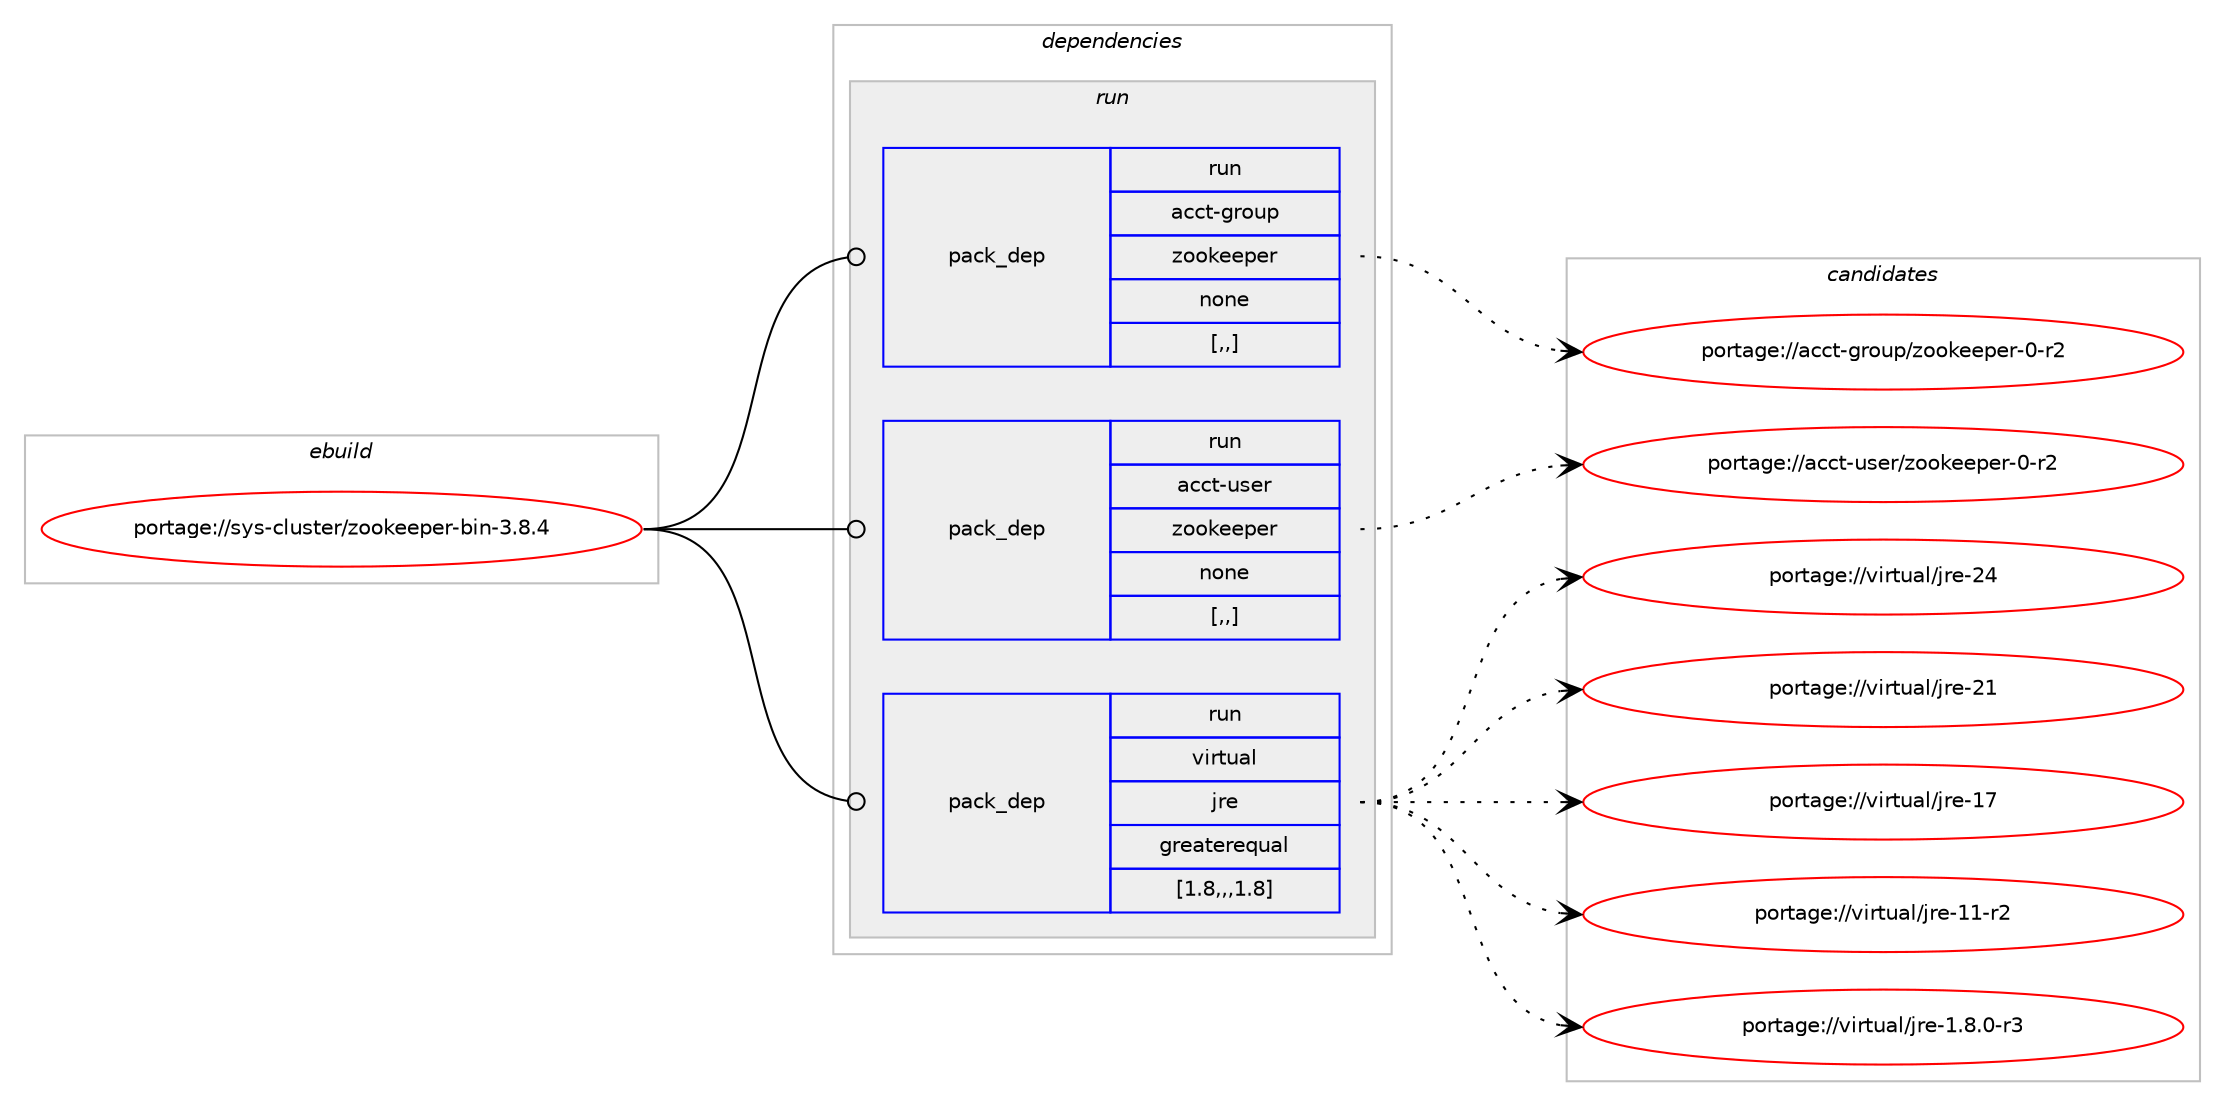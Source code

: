 digraph prolog {

# *************
# Graph options
# *************

newrank=true;
concentrate=true;
compound=true;
graph [rankdir=LR,fontname=Helvetica,fontsize=10,ranksep=1.5];#, ranksep=2.5, nodesep=0.2];
edge  [arrowhead=vee];
node  [fontname=Helvetica,fontsize=10];

# **********
# The ebuild
# **********

subgraph cluster_leftcol {
color=gray;
label=<<i>ebuild</i>>;
id [label="portage://sys-cluster/zookeeper-bin-3.8.4", color=red, width=4, href="../sys-cluster/zookeeper-bin-3.8.4.svg"];
}

# ****************
# The dependencies
# ****************

subgraph cluster_midcol {
color=gray;
label=<<i>dependencies</i>>;
subgraph cluster_compile {
fillcolor="#eeeeee";
style=filled;
label=<<i>compile</i>>;
}
subgraph cluster_compileandrun {
fillcolor="#eeeeee";
style=filled;
label=<<i>compile and run</i>>;
}
subgraph cluster_run {
fillcolor="#eeeeee";
style=filled;
label=<<i>run</i>>;
subgraph pack687379 {
dependency942899 [label=<<TABLE BORDER="0" CELLBORDER="1" CELLSPACING="0" CELLPADDING="4" WIDTH="220"><TR><TD ROWSPAN="6" CELLPADDING="30">pack_dep</TD></TR><TR><TD WIDTH="110">run</TD></TR><TR><TD>acct-group</TD></TR><TR><TD>zookeeper</TD></TR><TR><TD>none</TD></TR><TR><TD>[,,]</TD></TR></TABLE>>, shape=none, color=blue];
}
id:e -> dependency942899:w [weight=20,style="solid",arrowhead="odot"];
subgraph pack687380 {
dependency942900 [label=<<TABLE BORDER="0" CELLBORDER="1" CELLSPACING="0" CELLPADDING="4" WIDTH="220"><TR><TD ROWSPAN="6" CELLPADDING="30">pack_dep</TD></TR><TR><TD WIDTH="110">run</TD></TR><TR><TD>acct-user</TD></TR><TR><TD>zookeeper</TD></TR><TR><TD>none</TD></TR><TR><TD>[,,]</TD></TR></TABLE>>, shape=none, color=blue];
}
id:e -> dependency942900:w [weight=20,style="solid",arrowhead="odot"];
subgraph pack687381 {
dependency942901 [label=<<TABLE BORDER="0" CELLBORDER="1" CELLSPACING="0" CELLPADDING="4" WIDTH="220"><TR><TD ROWSPAN="6" CELLPADDING="30">pack_dep</TD></TR><TR><TD WIDTH="110">run</TD></TR><TR><TD>virtual</TD></TR><TR><TD>jre</TD></TR><TR><TD>greaterequal</TD></TR><TR><TD>[1.8,,,1.8]</TD></TR></TABLE>>, shape=none, color=blue];
}
id:e -> dependency942901:w [weight=20,style="solid",arrowhead="odot"];
}
}

# **************
# The candidates
# **************

subgraph cluster_choices {
rank=same;
color=gray;
label=<<i>candidates</i>>;

subgraph choice687379 {
color=black;
nodesep=1;
choice979999116451031141111171124712211111110710110111210111445484511450 [label="portage://acct-group/zookeeper-0-r2", color=red, width=4,href="../acct-group/zookeeper-0-r2.svg"];
dependency942899:e -> choice979999116451031141111171124712211111110710110111210111445484511450:w [style=dotted,weight="100"];
}
subgraph choice687380 {
color=black;
nodesep=1;
choice979999116451171151011144712211111110710110111210111445484511450 [label="portage://acct-user/zookeeper-0-r2", color=red, width=4,href="../acct-user/zookeeper-0-r2.svg"];
dependency942900:e -> choice979999116451171151011144712211111110710110111210111445484511450:w [style=dotted,weight="100"];
}
subgraph choice687381 {
color=black;
nodesep=1;
choice1181051141161179710847106114101455052 [label="portage://virtual/jre-24", color=red, width=4,href="../virtual/jre-24.svg"];
choice1181051141161179710847106114101455049 [label="portage://virtual/jre-21", color=red, width=4,href="../virtual/jre-21.svg"];
choice1181051141161179710847106114101454955 [label="portage://virtual/jre-17", color=red, width=4,href="../virtual/jre-17.svg"];
choice11810511411611797108471061141014549494511450 [label="portage://virtual/jre-11-r2", color=red, width=4,href="../virtual/jre-11-r2.svg"];
choice11810511411611797108471061141014549465646484511451 [label="portage://virtual/jre-1.8.0-r3", color=red, width=4,href="../virtual/jre-1.8.0-r3.svg"];
dependency942901:e -> choice1181051141161179710847106114101455052:w [style=dotted,weight="100"];
dependency942901:e -> choice1181051141161179710847106114101455049:w [style=dotted,weight="100"];
dependency942901:e -> choice1181051141161179710847106114101454955:w [style=dotted,weight="100"];
dependency942901:e -> choice11810511411611797108471061141014549494511450:w [style=dotted,weight="100"];
dependency942901:e -> choice11810511411611797108471061141014549465646484511451:w [style=dotted,weight="100"];
}
}

}
